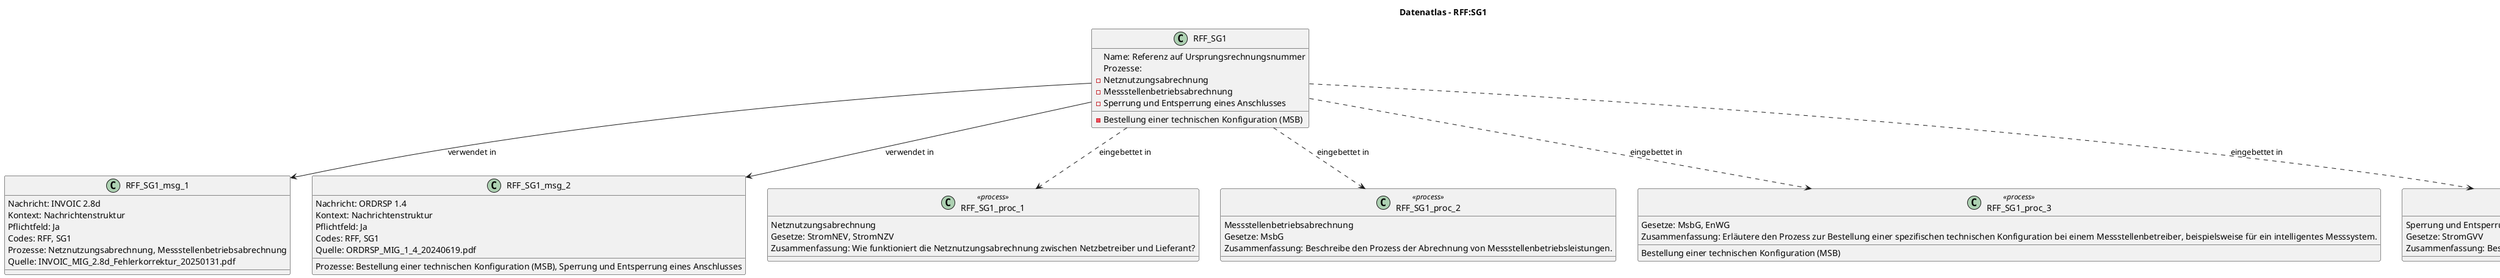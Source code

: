 @startuml
title Datenatlas – RFF:SG1
class RFF_SG1 {
  Name: Referenz auf Ursprungsrechnungsnummer
  Prozesse:
    - Netznutzungsabrechnung
    - Messstellenbetriebsabrechnung
    - Bestellung einer technischen Konfiguration (MSB)
    - Sperrung und Entsperrung eines Anschlusses
}
class RFF_SG1_msg_1 {
  Nachricht: INVOIC 2.8d
  Kontext: Nachrichtenstruktur
  Pflichtfeld: Ja
  Codes: RFF, SG1
  Prozesse: Netznutzungsabrechnung, Messstellenbetriebsabrechnung
  Quelle: INVOIC_MIG_2.8d_Fehlerkorrektur_20250131.pdf
}
RFF_SG1 --> RFF_SG1_msg_1 : verwendet in
class RFF_SG1_msg_2 {
  Nachricht: ORDRSP 1.4
  Kontext: Nachrichtenstruktur
  Pflichtfeld: Ja
  Codes: RFF, SG1
  Prozesse: Bestellung einer technischen Konfiguration (MSB), Sperrung und Entsperrung eines Anschlusses
  Quelle: ORDRSP_MIG_1_4_20240619.pdf
}
RFF_SG1 --> RFF_SG1_msg_2 : verwendet in
class RFF_SG1_proc_1 <<process>> {
  Netznutzungsabrechnung
  Gesetze: StromNEV, StromNZV
  Zusammenfassung: Wie funktioniert die Netznutzungsabrechnung zwischen Netzbetreiber und Lieferant?
}
RFF_SG1 ..> RFF_SG1_proc_1 : eingebettet in
class RFF_SG1_proc_2 <<process>> {
  Messstellenbetriebsabrechnung
  Gesetze: MsbG
  Zusammenfassung: Beschreibe den Prozess der Abrechnung von Messstellenbetriebsleistungen.
}
RFF_SG1 ..> RFF_SG1_proc_2 : eingebettet in
class RFF_SG1_proc_3 <<process>> {
  Bestellung einer technischen Konfiguration (MSB)
  Gesetze: MsbG, EnWG
  Zusammenfassung: Erläutere den Prozess zur Bestellung einer spezifischen technischen Konfiguration bei einem Messstellenbetreiber, beispielsweise für ein intelligentes Messsystem.
}
RFF_SG1 ..> RFF_SG1_proc_3 : eingebettet in
class RFF_SG1_proc_4 <<process>> {
  Sperrung und Entsperrung eines Anschlusses
  Gesetze: StromGVV
  Zusammenfassung: Beschreibe den End-to-End-Prozess für die Sperrung und Wiederherstellung eines Netzanschlusses.
}
RFF_SG1 ..> RFF_SG1_proc_4 : eingebettet in
@enduml